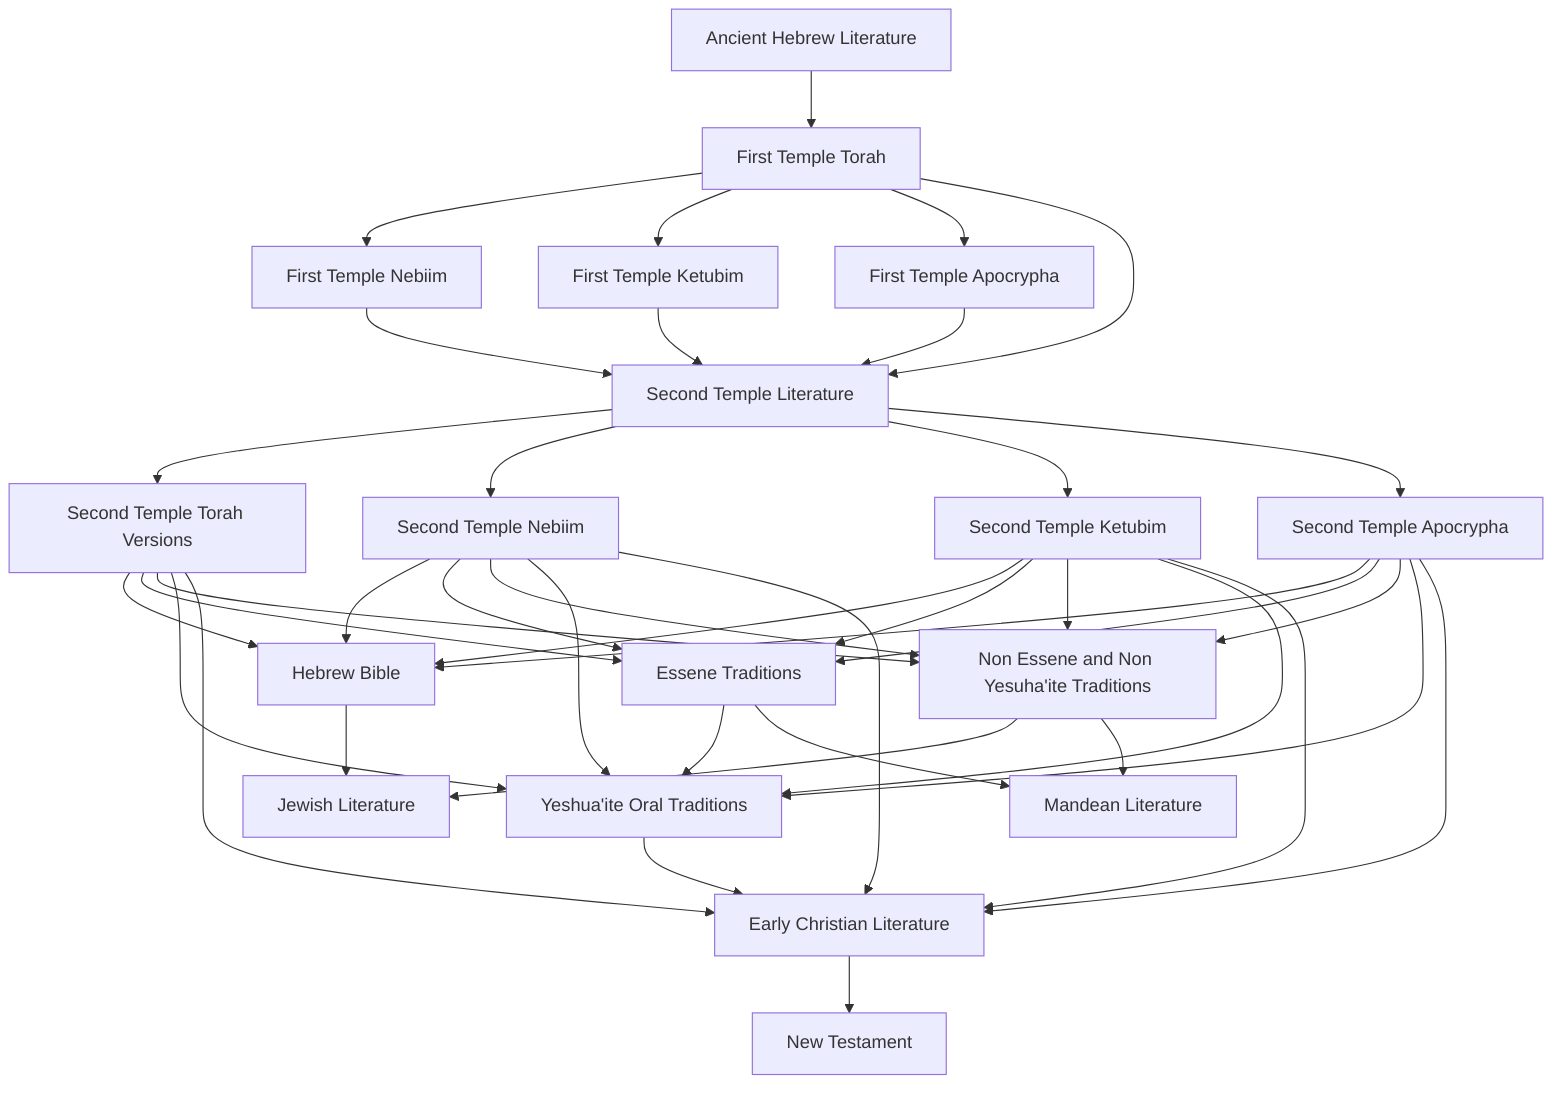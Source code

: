 flowchart TD
    A1[Ancient Hebrew Literature]
    A1 --> A2[First Temple Torah]
    A2 --> A3[First Temple Nebiim] 
    A2 --> A4[First Temple Ketubim]
    A2 --> A5[First Temple Apocrypha]
    
    A2 & A3 & A4 & A5 --> B1[Second Temple Literature]

    B1 --> B2[Second Temple Torah Versions]
    B1 --> B3[Second Temple Nebiim]
    B1 --> B4[Second Temple Ketubim]
    B1 --> B5[Second Temple Apocrypha]

    B2 & B3 & B4 & B5 --> C1[Hebrew Bible]
    B2 & B3 & B4 & B5 --> C2[Essene Traditions]
    B2 & B3 & B4 & B5 --> C3[Non Essene and Non Yesuha'ite Traditions]
    B2 & B3 & B4 & B5 & C2 --> C4[Yeshua'ite Oral Traditions]

    C1 & C3 --> D1[Jewish Literature]
    C2 & C3 --> D2[Mandean Literature]
    B2 & B3 & B4 & B5 & C4 --> D3[Early Christian Literature]

    D3 --> E1[New Testament]